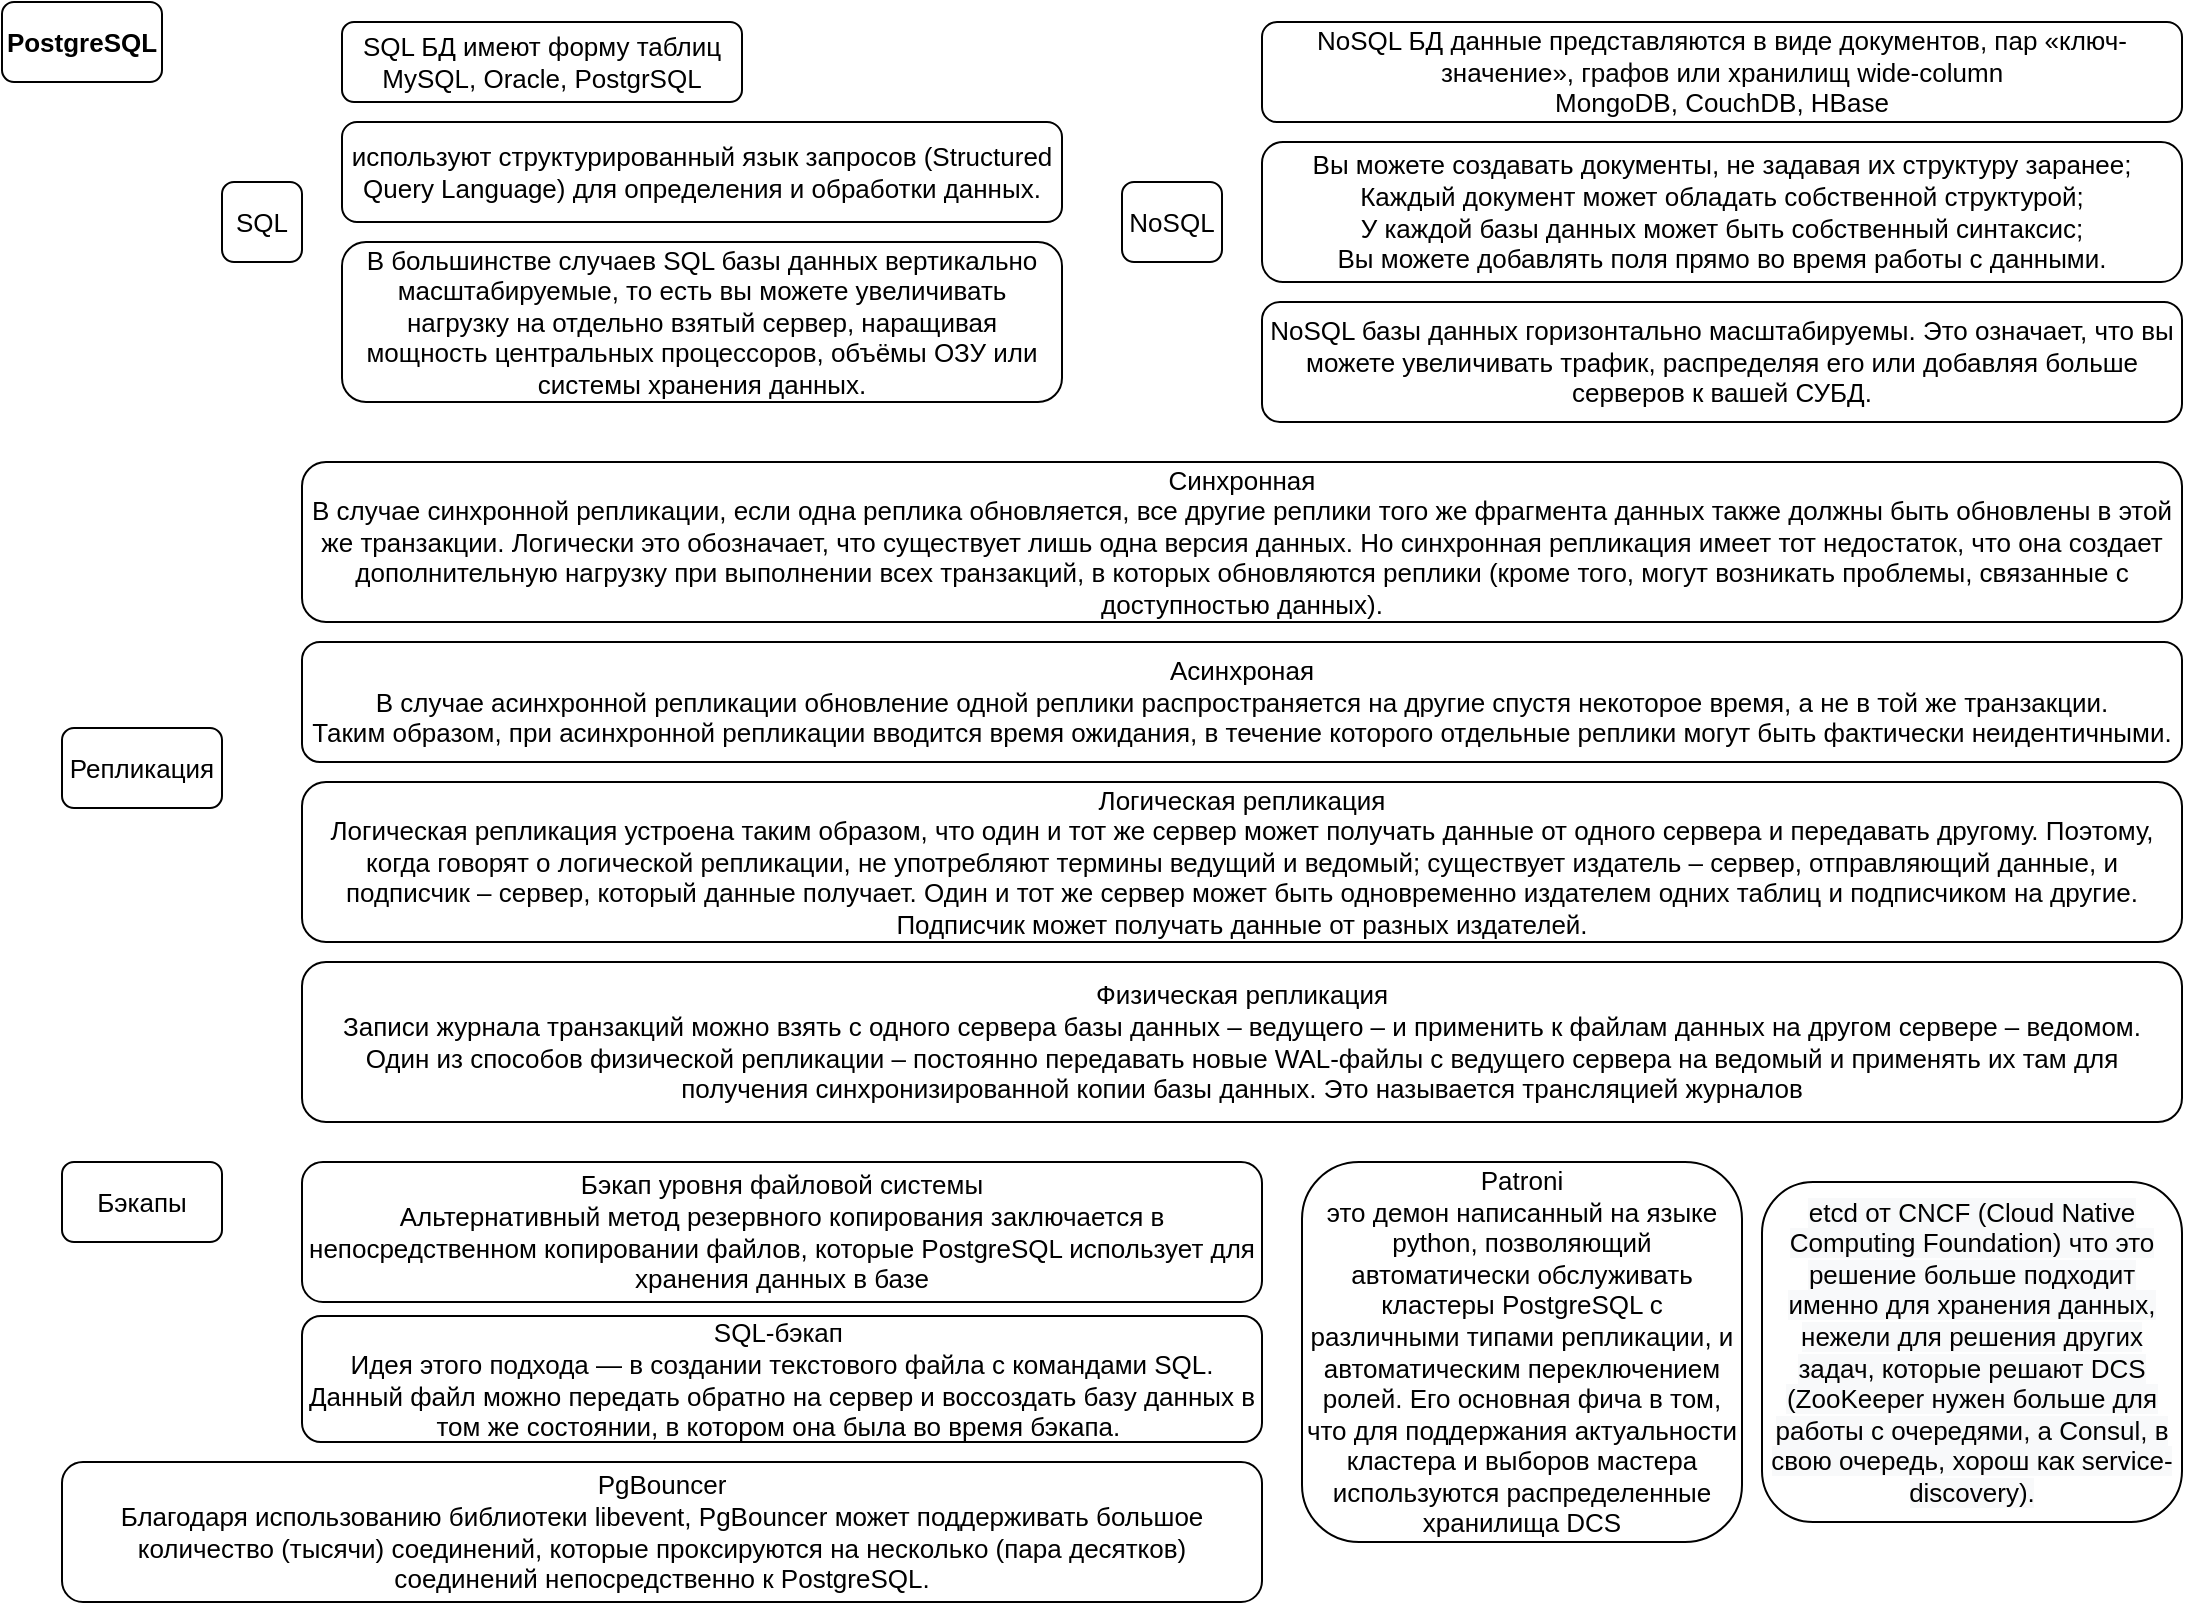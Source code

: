 <mxfile version="19.0.3" type="device"><diagram id="-F3XKqps_S3cPc8DWdqN" name="Страница 1"><mxGraphModel dx="1673" dy="1033" grid="1" gridSize="10" guides="1" tooltips="1" connect="1" arrows="1" fold="1" page="1" pageScale="1" pageWidth="1169" pageHeight="827" math="0" shadow="0"><root><mxCell id="0"/><mxCell id="1" parent="0"/><mxCell id="ssM3uwDsi_N9j5Tyo4Gz-2" value="PostgreSQL" style="rounded=1;whiteSpace=wrap;html=1;fontStyle=1;fontSize=13;" vertex="1" parent="1"><mxGeometry x="10" y="10" width="80" height="40" as="geometry"/></mxCell><mxCell id="ssM3uwDsi_N9j5Tyo4Gz-3" value="SQL" style="rounded=1;whiteSpace=wrap;html=1;fontSize=13;" vertex="1" parent="1"><mxGeometry x="120" y="100" width="40" height="40" as="geometry"/></mxCell><mxCell id="ssM3uwDsi_N9j5Tyo4Gz-4" value="NoSQL" style="rounded=1;whiteSpace=wrap;html=1;fontSize=13;" vertex="1" parent="1"><mxGeometry x="570" y="100" width="50" height="40" as="geometry"/></mxCell><mxCell id="ssM3uwDsi_N9j5Tyo4Gz-5" value="SQL БД имеют форму таблиц&#10;MySQL, Oracle, PostgrSQL" style="rounded=1;whiteSpace=wrap;html=1;fontSize=13;" vertex="1" parent="1"><mxGeometry x="180" y="20" width="200" height="40" as="geometry"/></mxCell><mxCell id="ssM3uwDsi_N9j5Tyo4Gz-6" value="используют структурированный язык запросов (Structured Query Language) для определения и обработки данных." style="rounded=1;whiteSpace=wrap;html=1;fontSize=13;" vertex="1" parent="1"><mxGeometry x="180" y="70" width="360" height="50" as="geometry"/></mxCell><mxCell id="ssM3uwDsi_N9j5Tyo4Gz-7" value="В большинстве случаев SQL базы данных вертикально масштабируемые, то есть вы можете увеличивать нагрузку на отдельно взятый сервер, наращивая мощность центральных процессоров, объёмы ОЗУ или системы хранения данных." style="rounded=1;whiteSpace=wrap;html=1;fontSize=13;" vertex="1" parent="1"><mxGeometry x="180" y="130" width="360" height="80" as="geometry"/></mxCell><mxCell id="ssM3uwDsi_N9j5Tyo4Gz-8" value="NoSQL БД данные представляются в виде документов, пар «ключ-значение», графов или хранилищ wide-column&#10;MongoDB, CouchDB, HBase" style="rounded=1;whiteSpace=wrap;html=1;fontSize=13;" vertex="1" parent="1"><mxGeometry x="640" y="20" width="460" height="50" as="geometry"/></mxCell><mxCell id="ssM3uwDsi_N9j5Tyo4Gz-9" value="Вы можете создавать документы, не задавая их структуру заранее;&#10;Каждый документ может обладать собственной структурой;&#10;У каждой базы данных может быть собственный синтаксис;&#10;Вы можете добавлять поля прямо во время работы с данными." style="rounded=1;whiteSpace=wrap;html=1;fontSize=13;" vertex="1" parent="1"><mxGeometry x="640" y="80" width="460" height="70" as="geometry"/></mxCell><mxCell id="ssM3uwDsi_N9j5Tyo4Gz-11" value="NoSQL базы данных горизонтально масштабируемы. Это означает, что вы можете увеличивать трафик, распределяя его или добавляя больше серверов к вашей СУБД." style="rounded=1;whiteSpace=wrap;html=1;fontSize=13;" vertex="1" parent="1"><mxGeometry x="640" y="160" width="460" height="60" as="geometry"/></mxCell><mxCell id="ssM3uwDsi_N9j5Tyo4Gz-12" value="Репликация" style="rounded=1;whiteSpace=wrap;html=1;fontSize=13;" vertex="1" parent="1"><mxGeometry x="40" y="373" width="80" height="40" as="geometry"/></mxCell><mxCell id="ssM3uwDsi_N9j5Tyo4Gz-13" value="Синхронная&#10;&#9;В случае синхронной репликации, если одна реплика обновляется, все другие реплики того же фрагмента данных также должны быть обновлены в этой же транзакции. Логически это обозначает, что существует лишь одна версия данных. Но синхронная репликация имеет тот недостаток, что она создает дополнительную нагрузку при выполнении всех транзакций, в которых обновляются реплики (кроме того, могут возникать проблемы, связанные с доступностью данных)." style="rounded=1;whiteSpace=wrap;html=1;fontSize=13;" vertex="1" parent="1"><mxGeometry x="160" y="240" width="940" height="80" as="geometry"/></mxCell><mxCell id="ssM3uwDsi_N9j5Tyo4Gz-14" value="Асинхроная&#10;&#9;В случае асинхронной репликации обновление одной реплики распространяется на другие спустя некоторое время, а не в той же транзакции.&#10;Таким образом, при асинхронной репликации вводится время ожидания, в течение которого отдельные реплики могут быть фактически неидентичными." style="rounded=1;whiteSpace=wrap;html=1;fontSize=13;" vertex="1" parent="1"><mxGeometry x="160" y="330" width="940" height="60" as="geometry"/></mxCell><mxCell id="ssM3uwDsi_N9j5Tyo4Gz-15" value="Физическая репликация&#10;&#9;Записи журнала транзакций можно взять с одного сервера базы данных – ведущего – и применить к файлам данных на другом сервере – ведомом.&#10;&#9;Один из способов физической репликации – постоянно передавать новые WAL-файлы с ведущего сервера на ведомый и применять их там для получения синхронизированной копии базы данных. Это называется трансляцией журналов" style="rounded=1;whiteSpace=wrap;html=1;fontSize=13;" vertex="1" parent="1"><mxGeometry x="160" y="490" width="940" height="80" as="geometry"/></mxCell><mxCell id="ssM3uwDsi_N9j5Tyo4Gz-16" value="Логическая репликация&#10;&#9;Логическая репликация устроена таким образом, что один и тот же сервер может получать данные от одного сервера и передавать другому. Поэтому, когда говорят о логической репликации, не употребляют термины ведущий и ведомый; существует издатель – сервер, отправляющий данные, и подписчик – сервер, который данные получает. Один и тот же сервер может быть одновременно издателем одних таблиц и подписчиком на другие. Подписчик может получать данные от разных издателей." style="rounded=1;whiteSpace=wrap;html=1;fontSize=13;" vertex="1" parent="1"><mxGeometry x="160" y="400" width="940" height="80" as="geometry"/></mxCell><mxCell id="ssM3uwDsi_N9j5Tyo4Gz-17" value="Бэкапы" style="rounded=1;whiteSpace=wrap;html=1;fontSize=13;" vertex="1" parent="1"><mxGeometry x="40" y="590" width="80" height="40" as="geometry"/></mxCell><mxCell id="ssM3uwDsi_N9j5Tyo4Gz-18" value="&lt;div&gt;SQL-бэкап&amp;nbsp;&lt;/div&gt;&lt;div&gt;&lt;span style=&quot;&quot;&gt;&#9;&lt;/span&gt;Идея этого подхода — в создании текстового файла с командами SQL. Данный файл можно передать обратно на сервер и воссоздать базу данных в том же состоянии, в котором она была во время бэкапа.&amp;nbsp;&lt;/div&gt;" style="rounded=1;whiteSpace=wrap;html=1;fontSize=13;" vertex="1" parent="1"><mxGeometry x="160" y="667" width="480" height="63" as="geometry"/></mxCell><mxCell id="ssM3uwDsi_N9j5Tyo4Gz-19" value="Бэкап уровня файловой системы&#10;&#9;Альтернативный метод резервного копирования заключается в непосредственном копировании файлов, которые PostgreSQL использует для хранения данных в базе" style="rounded=1;whiteSpace=wrap;html=1;fontSize=13;" vertex="1" parent="1"><mxGeometry x="160" y="590" width="480" height="70" as="geometry"/></mxCell><mxCell id="ssM3uwDsi_N9j5Tyo4Gz-20" value="PgBouncer&#10;&#9;Благодаря использованию библиотеки libevent, PgBouncer может поддерживать большое количество (тысячи) соединений, которые проксируются на несколько (пара десятков) соединений непосредственно к PostgreSQL." style="rounded=1;whiteSpace=wrap;html=1;fontSize=13;" vertex="1" parent="1"><mxGeometry x="40" y="740" width="600" height="70" as="geometry"/></mxCell><mxCell id="ssM3uwDsi_N9j5Tyo4Gz-21" value="Patroni&lt;br&gt;&#9; это демон написанный на языке python, позволяющий автоматически обслуживать кластеры PostgreSQL с различными типами репликации, и автоматическим переключением ролей. Его основная фича в том, что для поддержания актуальности кластера и выборов мастера используются распределенные хранилища DCS" style="rounded=1;whiteSpace=wrap;html=1;fontSize=13;" vertex="1" parent="1"><mxGeometry x="660" y="590" width="220" height="190" as="geometry"/></mxCell><mxCell id="ssM3uwDsi_N9j5Tyo4Gz-22" value="&lt;span style=&quot;color: rgb(0, 0, 0); font-family: Helvetica; font-size: 13px; font-style: normal; font-variant-ligatures: normal; font-variant-caps: normal; font-weight: 400; letter-spacing: normal; orphans: 2; text-align: center; text-indent: 0px; text-transform: none; widows: 2; word-spacing: 0px; -webkit-text-stroke-width: 0px; background-color: rgb(248, 249, 250); text-decoration-thickness: initial; text-decoration-style: initial; text-decoration-color: initial; float: none; display: inline !important;&quot;&gt;etcd от CNCF (Cloud Native Computing Foundation) что это решение больше подходит именно для хранения данных, нежели для решения других задач, которые решают DCS (ZooKeeper нужен больше для работы с очередями, а Consul, в свою очередь, хорош как service-discovery).&lt;/span&gt;" style="rounded=1;whiteSpace=wrap;html=1;fontSize=13;" vertex="1" parent="1"><mxGeometry x="890" y="600" width="210" height="170" as="geometry"/></mxCell></root></mxGraphModel></diagram></mxfile>